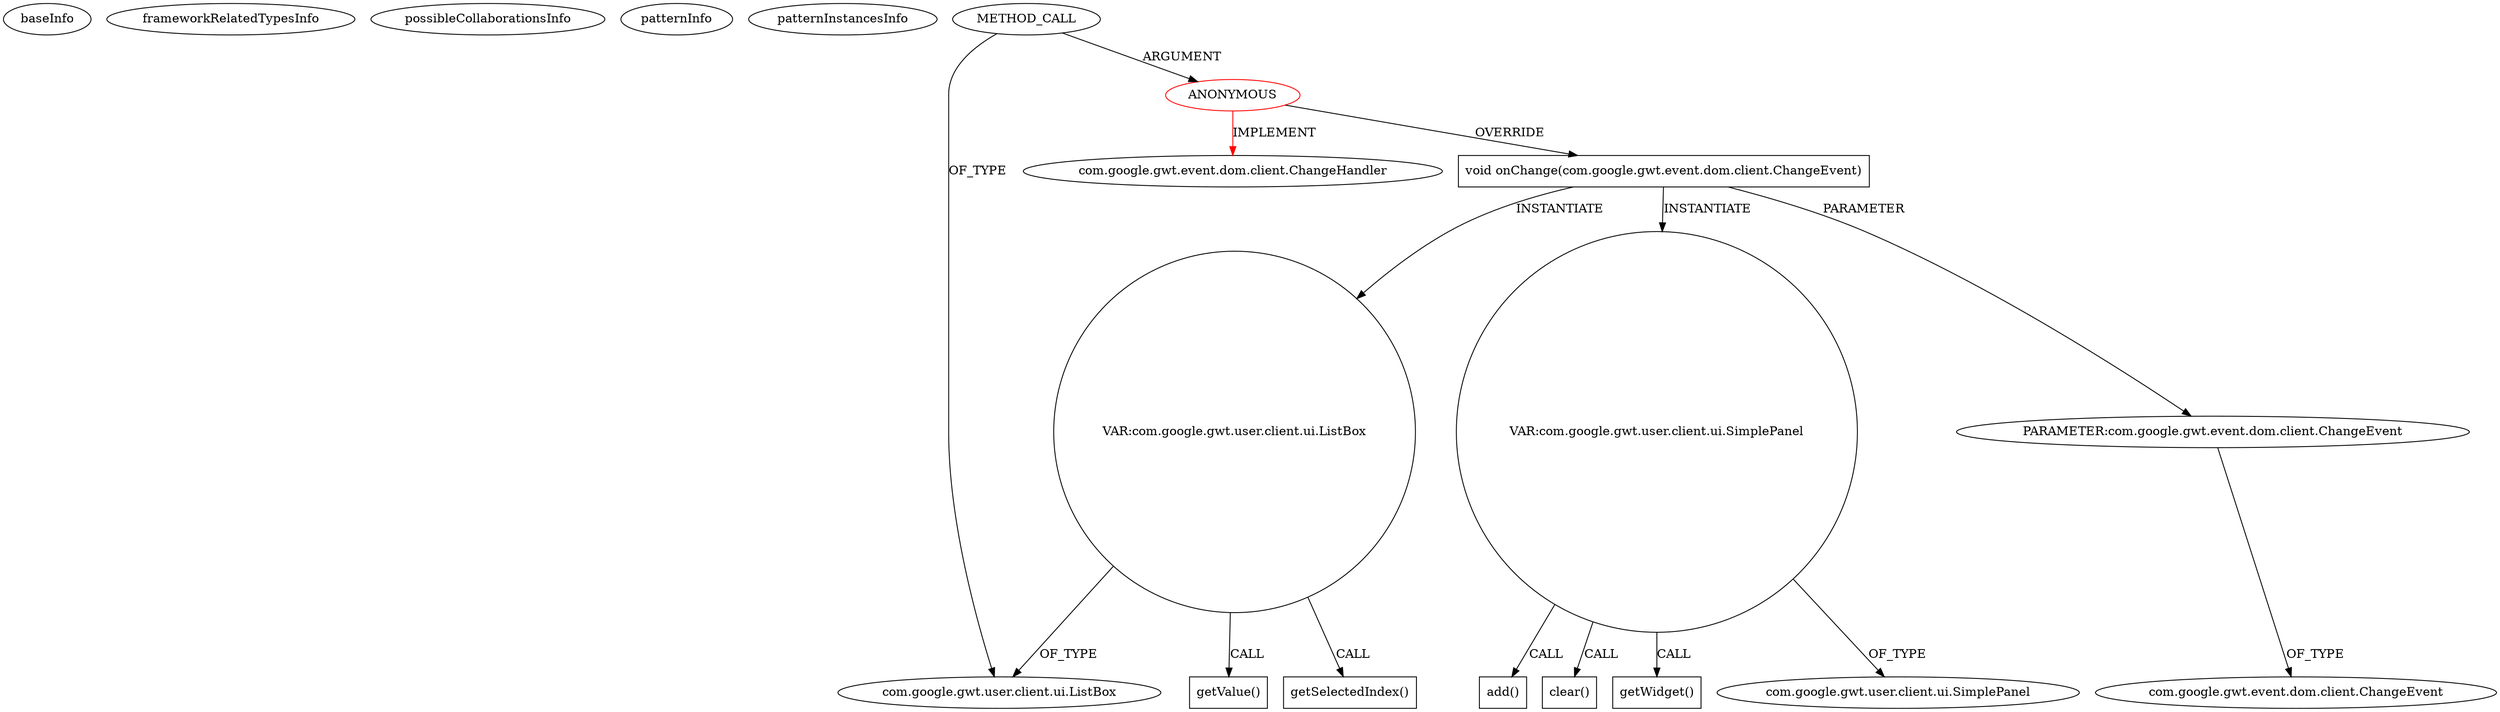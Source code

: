 digraph {
baseInfo[graphId=242,category="pattern",isAnonymous=true,possibleRelation=false]
frameworkRelatedTypesInfo[0="com.google.gwt.event.dom.client.ChangeHandler"]
possibleCollaborationsInfo[]
patternInfo[frequency=3.0,patternRootClient=0]
patternInstancesInfo[0="DeannaSurma-Census~/DeannaSurma-Census/Census-master/src/com/cs4302/census/client/Census.java~void initializeGui(java.lang.Runnable)~112"]
3[label="com.google.gwt.user.client.ui.ListBox",vertexType="FRAMEWORK_CLASS_TYPE",isFrameworkType=false]
2[label="METHOD_CALL",vertexType="OUTSIDE_CALL",isFrameworkType=false]
0[label="ANONYMOUS",vertexType="ROOT_ANONYMOUS_DECLARATION",isFrameworkType=false,color=red]
1[label="com.google.gwt.event.dom.client.ChangeHandler",vertexType="FRAMEWORK_INTERFACE_TYPE",isFrameworkType=false]
4[label="void onChange(com.google.gwt.event.dom.client.ChangeEvent)",vertexType="OVERRIDING_METHOD_DECLARATION",isFrameworkType=false,shape=box]
7[label="VAR:com.google.gwt.user.client.ui.ListBox",vertexType="VARIABLE_EXPRESION",isFrameworkType=false,shape=circle]
8[label="getValue()",vertexType="INSIDE_CALL",isFrameworkType=false,shape=box]
11[label="getSelectedIndex()",vertexType="INSIDE_CALL",isFrameworkType=false,shape=box]
12[label="VAR:com.google.gwt.user.client.ui.SimplePanel",vertexType="VARIABLE_EXPRESION",isFrameworkType=false,shape=circle]
18[label="add()",vertexType="INSIDE_CALL",isFrameworkType=false,shape=box]
16[label="clear()",vertexType="INSIDE_CALL",isFrameworkType=false,shape=box]
13[label="getWidget()",vertexType="INSIDE_CALL",isFrameworkType=false,shape=box]
14[label="com.google.gwt.user.client.ui.SimplePanel",vertexType="FRAMEWORK_CLASS_TYPE",isFrameworkType=false]
5[label="PARAMETER:com.google.gwt.event.dom.client.ChangeEvent",vertexType="PARAMETER_DECLARATION",isFrameworkType=false]
6[label="com.google.gwt.event.dom.client.ChangeEvent",vertexType="FRAMEWORK_CLASS_TYPE",isFrameworkType=false]
12->18[label="CALL"]
2->3[label="OF_TYPE"]
12->13[label="CALL"]
7->8[label="CALL"]
4->5[label="PARAMETER"]
0->1[label="IMPLEMENT",color=red]
5->6[label="OF_TYPE"]
0->4[label="OVERRIDE"]
4->12[label="INSTANTIATE"]
7->11[label="CALL"]
12->16[label="CALL"]
2->0[label="ARGUMENT"]
4->7[label="INSTANTIATE"]
7->3[label="OF_TYPE"]
12->14[label="OF_TYPE"]
}
